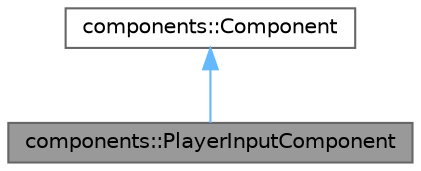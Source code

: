 digraph "components::PlayerInputComponent"
{
 // LATEX_PDF_SIZE
  bgcolor="transparent";
  edge [fontname=Helvetica,fontsize=10,labelfontname=Helvetica,labelfontsize=10];
  node [fontname=Helvetica,fontsize=10,shape=box,height=0.2,width=0.4];
  Node1 [id="Node000001",label="components::PlayerInputComponent",height=0.2,width=0.4,color="gray40", fillcolor="grey60", style="filled", fontcolor="black",tooltip="Processes player input and updates the corresponding movement and sprite."];
  Node2 -> Node1 [id="edge1_Node000001_Node000002",dir="back",color="steelblue1",style="solid",tooltip=" "];
  Node2 [id="Node000002",label="components::Component",height=0.2,width=0.4,color="gray40", fillcolor="white", style="filled",URL="$classcomponents_1_1_component.html",tooltip="Abstract base class for all components in the game engine."];
}
